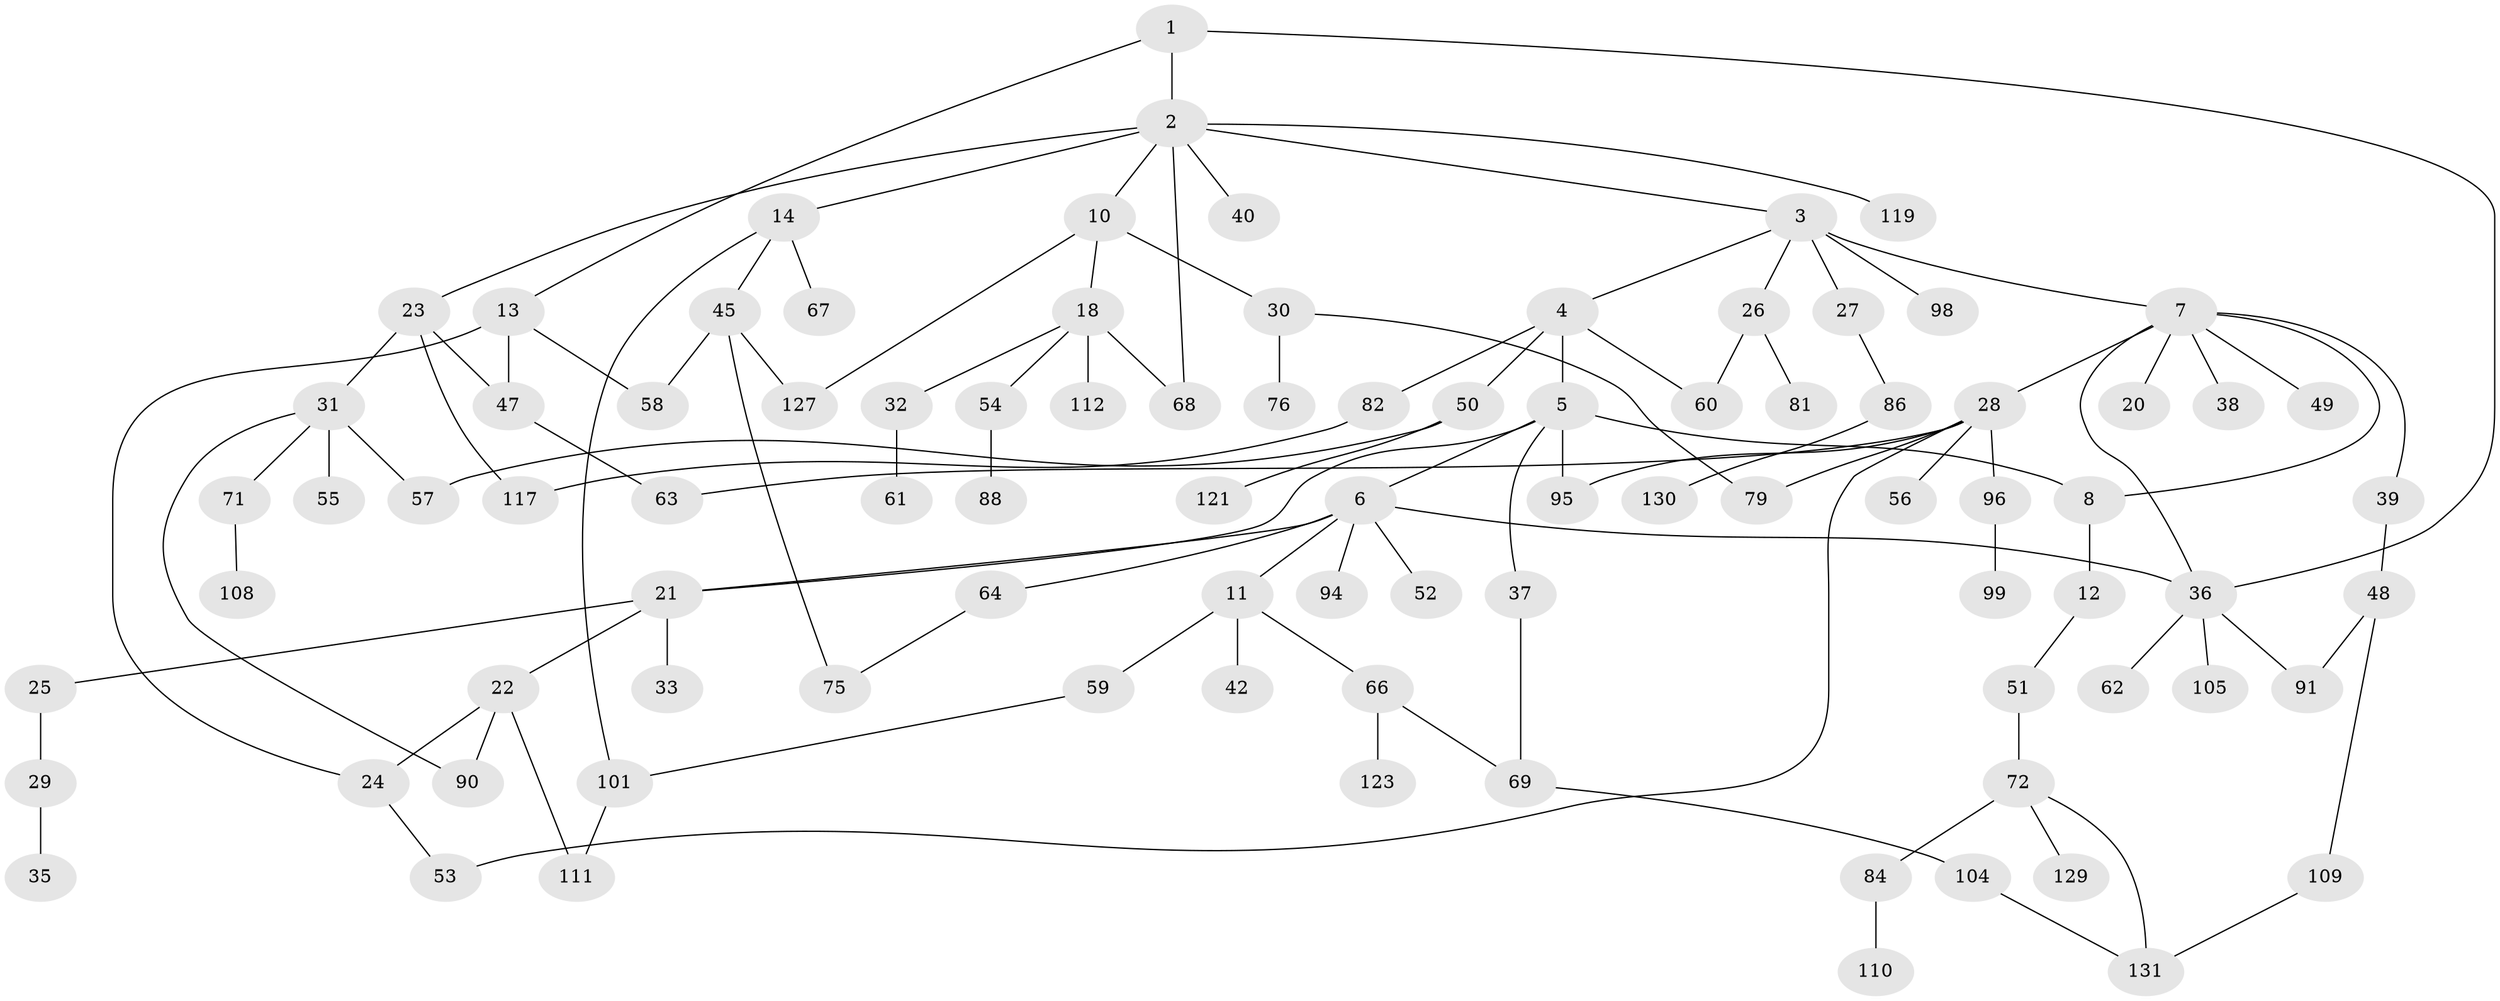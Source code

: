 // Generated by graph-tools (version 1.1) at 2025/23/03/03/25 07:23:31]
// undirected, 91 vertices, 114 edges
graph export_dot {
graph [start="1"]
  node [color=gray90,style=filled];
  1;
  2 [super="+9"];
  3 [super="+43"];
  4 [super="+15"];
  5 [super="+89"];
  6 [super="+73"];
  7 [super="+16"];
  8 [super="+114"];
  10;
  11 [super="+17"];
  12;
  13 [super="+65"];
  14 [super="+19"];
  18 [super="+46"];
  20;
  21 [super="+118"];
  22 [super="+80"];
  23;
  24 [super="+116"];
  25;
  26 [super="+70"];
  27 [super="+77"];
  28 [super="+83"];
  29;
  30 [super="+34"];
  31 [super="+41"];
  32 [super="+44"];
  33;
  35 [super="+92"];
  36 [super="+128"];
  37 [super="+125"];
  38;
  39;
  40;
  42;
  45 [super="+113"];
  47 [super="+74"];
  48;
  49;
  50;
  51 [super="+85"];
  52;
  53;
  54 [super="+102"];
  55;
  56;
  57;
  58;
  59 [super="+97"];
  60 [super="+78"];
  61;
  62 [super="+106"];
  63;
  64;
  66;
  67;
  68 [super="+93"];
  69 [super="+122"];
  71;
  72 [super="+107"];
  75 [super="+87"];
  76;
  79 [super="+126"];
  81;
  82;
  84 [super="+120"];
  86;
  88 [super="+103"];
  90;
  91;
  94 [super="+100"];
  95;
  96;
  98;
  99;
  101 [super="+115"];
  104 [super="+124"];
  105;
  108;
  109;
  110;
  111;
  112;
  117;
  119;
  121;
  123;
  127;
  129;
  130;
  131;
  1 -- 2;
  1 -- 13;
  1 -- 36;
  2 -- 3;
  2 -- 10;
  2 -- 68;
  2 -- 119;
  2 -- 40;
  2 -- 14;
  2 -- 23;
  3 -- 4;
  3 -- 7 [weight=2];
  3 -- 26;
  3 -- 27;
  3 -- 98;
  4 -- 5;
  4 -- 50;
  4 -- 82;
  4 -- 60;
  5 -- 6;
  5 -- 21;
  5 -- 37;
  5 -- 95;
  5 -- 8;
  6 -- 11;
  6 -- 52;
  6 -- 64;
  6 -- 94;
  6 -- 36;
  6 -- 21;
  7 -- 8;
  7 -- 38 [weight=2];
  7 -- 49;
  7 -- 36;
  7 -- 39;
  7 -- 20;
  7 -- 28;
  8 -- 12;
  10 -- 18;
  10 -- 30;
  10 -- 127;
  11 -- 59;
  11 -- 66;
  11 -- 42;
  12 -- 51;
  13 -- 58;
  13 -- 24;
  13 -- 47;
  14 -- 45;
  14 -- 67;
  14 -- 101;
  18 -- 32;
  18 -- 54;
  18 -- 112;
  18 -- 68;
  21 -- 22;
  21 -- 25;
  21 -- 33;
  22 -- 24;
  22 -- 90;
  22 -- 111;
  23 -- 31;
  23 -- 47;
  23 -- 117;
  24 -- 53;
  25 -- 29;
  26 -- 81;
  26 -- 60;
  27 -- 86;
  28 -- 56;
  28 -- 63;
  28 -- 96;
  28 -- 53;
  28 -- 95;
  28 -- 79;
  29 -- 35;
  30 -- 79;
  30 -- 76;
  31 -- 55;
  31 -- 57;
  31 -- 90;
  31 -- 71;
  32 -- 61;
  36 -- 62;
  36 -- 105;
  36 -- 91;
  37 -- 69;
  39 -- 48;
  45 -- 127;
  45 -- 75;
  45 -- 58;
  47 -- 63;
  48 -- 91;
  48 -- 109;
  50 -- 121;
  50 -- 57;
  51 -- 72;
  54 -- 88;
  59 -- 101;
  64 -- 75;
  66 -- 69;
  66 -- 123;
  69 -- 104;
  71 -- 108;
  72 -- 84 [weight=2];
  72 -- 129;
  72 -- 131;
  82 -- 117;
  84 -- 110;
  86 -- 130;
  96 -- 99;
  101 -- 111;
  104 -- 131;
  109 -- 131;
}
